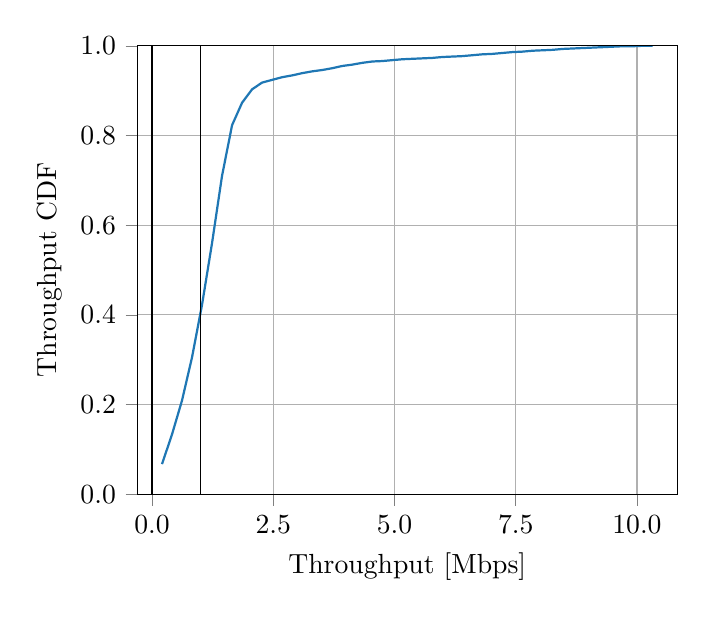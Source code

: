 % This file was created by matplotlib2tikz v0.6.18.
\begin{tikzpicture}

\definecolor{color0}{rgb}{0.122,0.467,0.706}

\begin{axis}[
tick align=outside,
tick pos=left,
x grid style={white!69.02!black},
xlabel={Throughput [Mbps]},
xmajorgrids,
xmin=-0.299, xmax=10.827,
xtick={-2.5,0,2.5,5,7.5,10,12.5},
xticklabels={$-2.5$,$0.0$,$2.5$,$5.0$,$7.5$,$10.0$,$12.5$},
y grid style={white!69.02!black},
ylabel={Throughput CDF},
ymajorgrids,
ymin=0, ymax=1,
ytick={0,0.2,0.4,0.6,0.8,1},
yticklabels={$0.0$,$0.2$,$0.4$,$0.6$,$0.8$,$1.0$}
]
\addplot [thick, color0, forget plot]
table [row sep=\\]{%
0.207	0.067 \\
0.413	0.133 \\
0.62	0.209 \\
0.826	0.305 \\
1.032	0.422 \\
1.239	0.56 \\
1.445	0.71 \\
1.652	0.823 \\
1.858	0.873 \\
2.065	0.903 \\
2.271	0.918 \\
2.477	0.924 \\
2.684	0.93 \\
2.89	0.934 \\
3.097	0.939 \\
3.303	0.943 \\
3.509	0.946 \\
3.716	0.95 \\
3.922	0.955 \\
4.129	0.958 \\
4.335	0.962 \\
4.542	0.965 \\
4.748	0.966 \\
4.954	0.968 \\
5.161	0.97 \\
5.367	0.971 \\
5.574	0.972 \\
5.78	0.973 \\
5.987	0.975 \\
6.193	0.976 \\
6.399	0.977 \\
6.606	0.979 \\
6.812	0.981 \\
7.019	0.982 \\
7.225	0.984 \\
7.432	0.986 \\
7.638	0.987 \\
7.844	0.989 \\
8.051	0.99 \\
8.257	0.991 \\
8.464	0.993 \\
8.67	0.994 \\
8.876	0.995 \\
9.083	0.996 \\
9.289	0.997 \\
9.496	0.998 \\
9.702	0.999 \\
9.909	0.999 \\
10.115	1.0 \\
10.321	1 \\
};
\path [draw=black, fill opacity=0] (axis cs:0,0)
--(axis cs:0,1);

\path [draw=black, fill opacity=0] (axis cs:1,0)
--(axis cs:1,1);

\path [draw=black, fill opacity=0] (axis cs:-0.299,0)
--(axis cs:10.827,0);

\path [draw=black, fill opacity=0] (axis cs:-0.299,1)
--(axis cs:10.827,1);

\end{axis}

\end{tikzpicture}